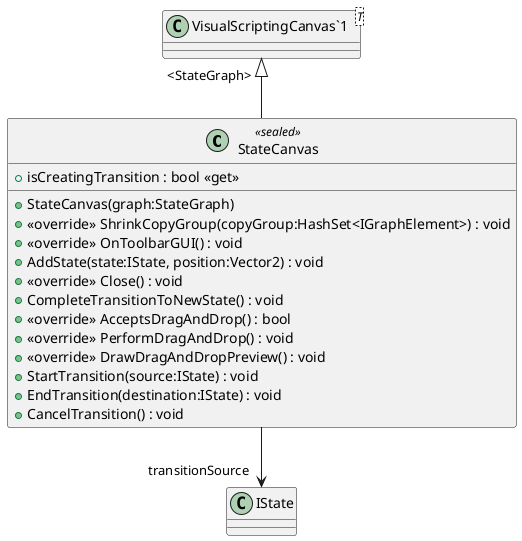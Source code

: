 @startuml
class StateCanvas <<sealed>> {
    + StateCanvas(graph:StateGraph)
    + <<override>> ShrinkCopyGroup(copyGroup:HashSet<IGraphElement>) : void
    + <<override>> OnToolbarGUI() : void
    + AddState(state:IState, position:Vector2) : void
    + <<override>> Close() : void
    + CompleteTransitionToNewState() : void
    + <<override>> AcceptsDragAndDrop() : bool
    + <<override>> PerformDragAndDrop() : void
    + <<override>> DrawDragAndDropPreview() : void
    + isCreatingTransition : bool <<get>>
    + StartTransition(source:IState) : void
    + EndTransition(destination:IState) : void
    + CancelTransition() : void
}
class "VisualScriptingCanvas`1"<T> {
}
"VisualScriptingCanvas`1" "<StateGraph>" <|-- StateCanvas
StateCanvas --> "transitionSource" IState
@enduml
